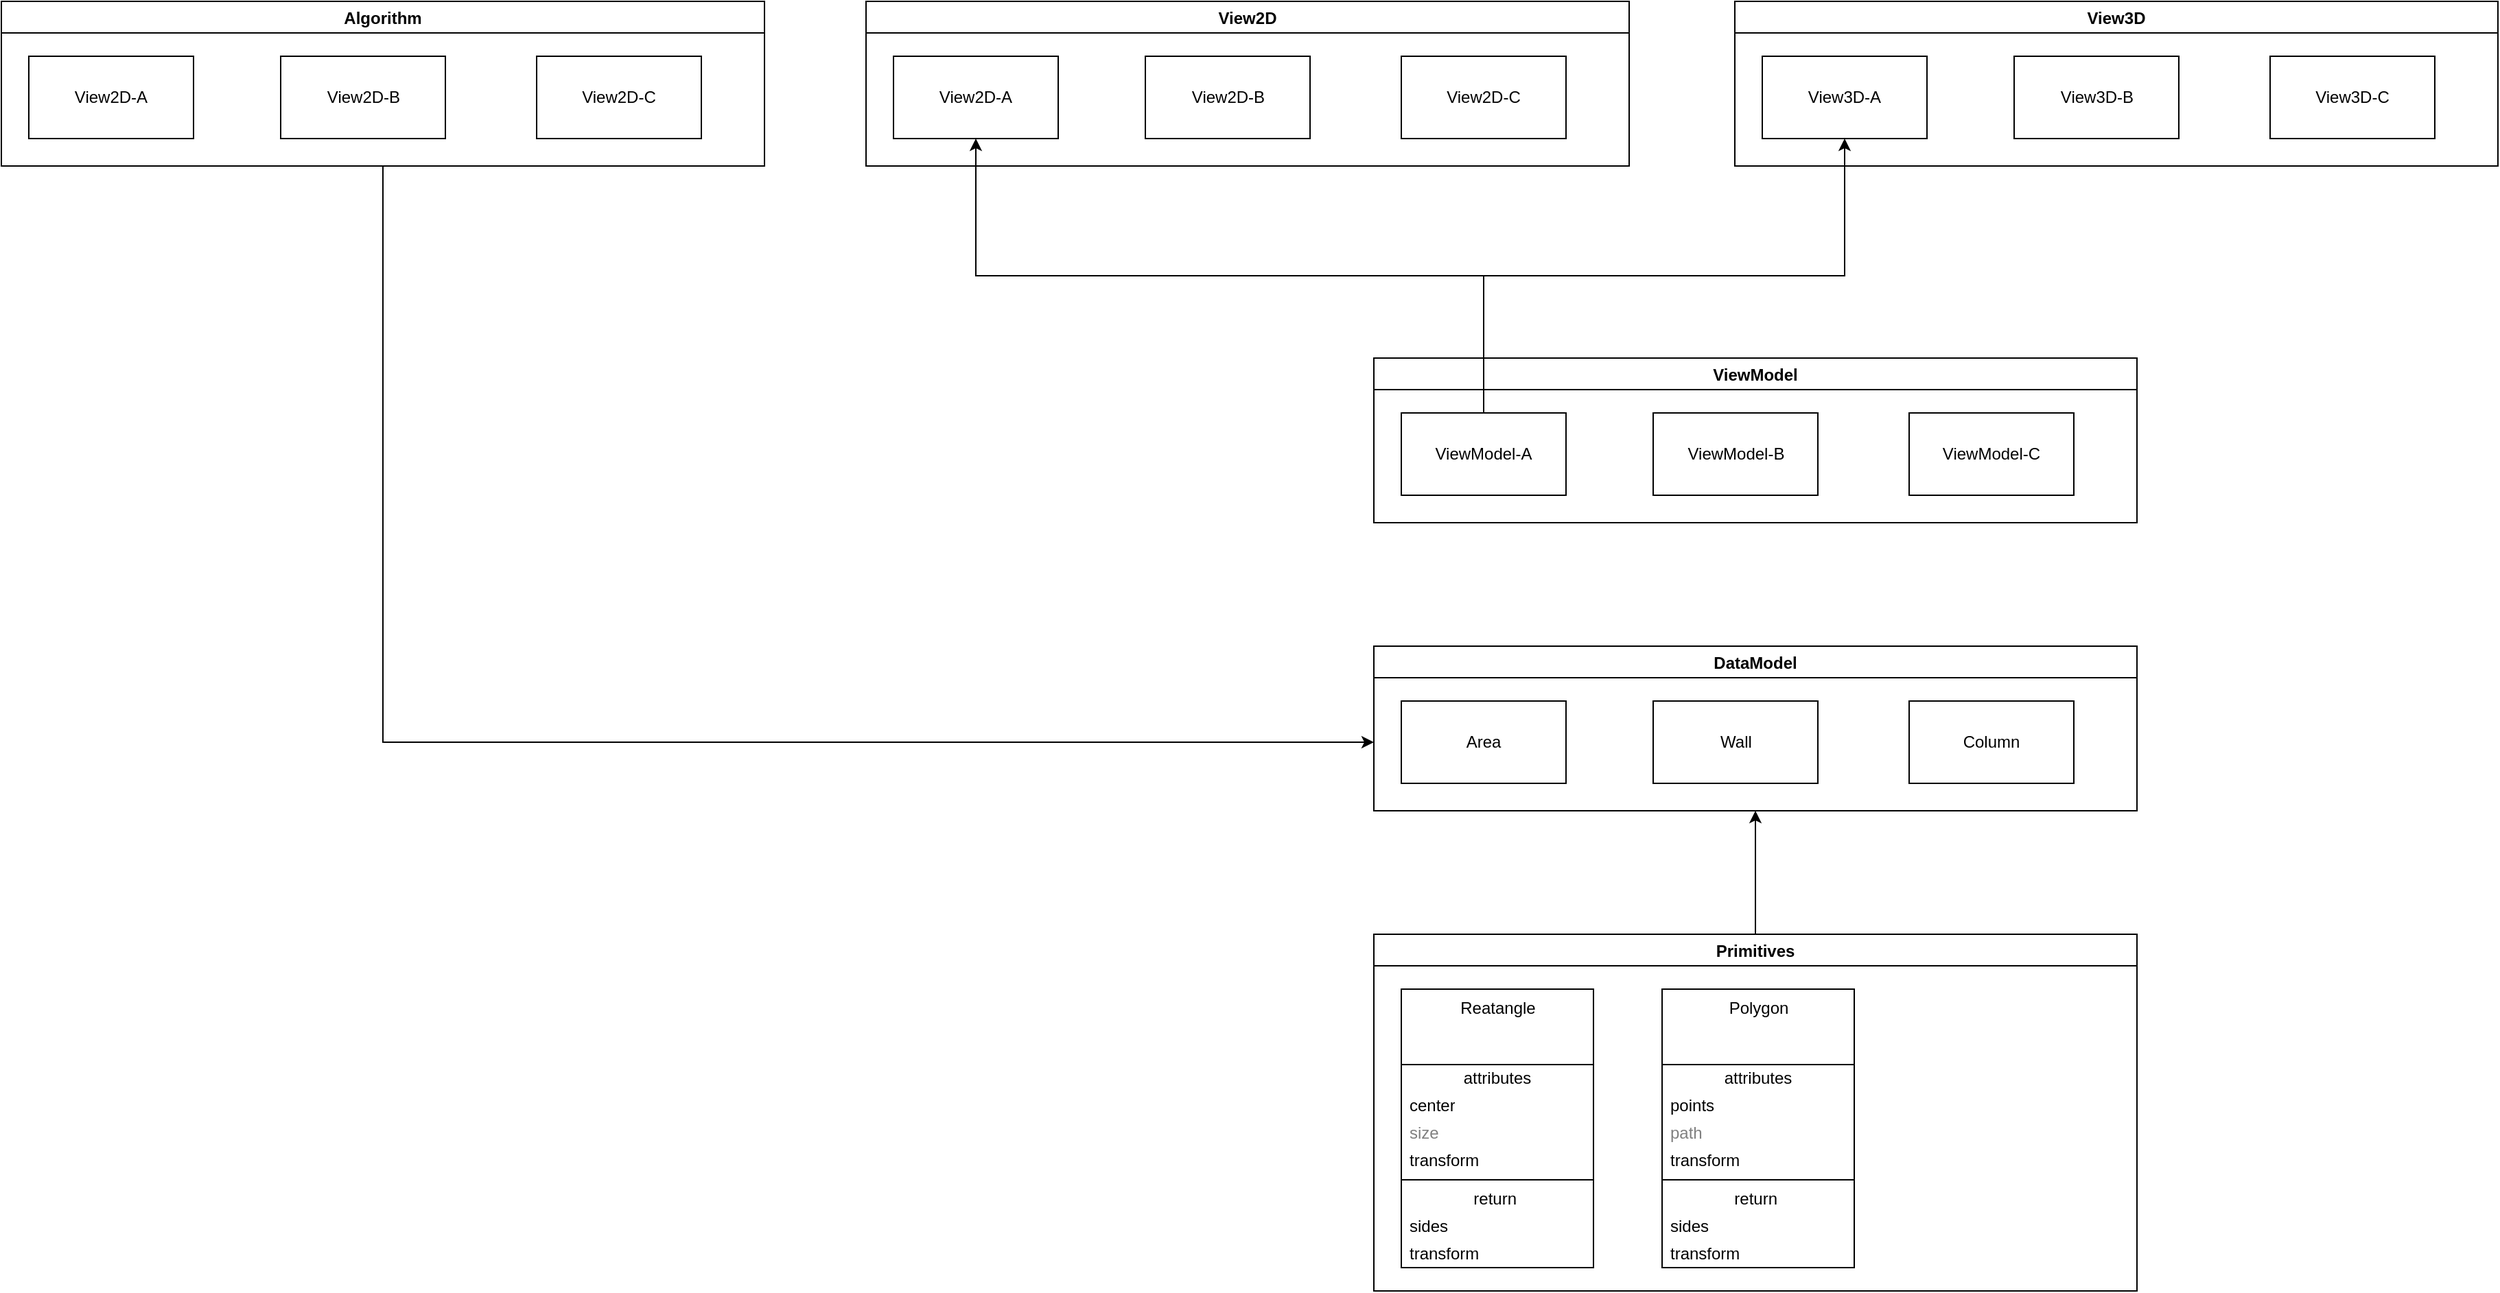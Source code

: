 <mxfile>
    <diagram id="pUJScrrygHE9fJWRVpUu" name="Page-1">
        <mxGraphModel dx="3971" dy="1310" grid="1" gridSize="10" guides="1" tooltips="1" connect="1" arrows="1" fold="1" page="1" pageScale="1" pageWidth="827" pageHeight="1169" math="0" shadow="0">
            <root>
                <mxCell id="0"/>
                <mxCell id="1" parent="0"/>
                <mxCell id="37" style="edgeStyle=orthogonalEdgeStyle;rounded=0;orthogonalLoop=1;jettySize=auto;html=1;entryX=0.5;entryY=1;entryDx=0;entryDy=0;" edge="1" parent="1" source="3" target="7">
                    <mxGeometry relative="1" as="geometry"/>
                </mxCell>
                <mxCell id="3" value="Primitives" style="swimlane;" vertex="1" parent="1">
                    <mxGeometry x="150" y="830" width="556" height="260" as="geometry"/>
                </mxCell>
                <mxCell id="19" value="&lt;span&gt;Reatangle&lt;/span&gt;" style="swimlane;fontStyle=0;align=center;verticalAlign=top;childLayout=stackLayout;horizontal=1;startSize=55;horizontalStack=0;resizeParent=1;resizeParentMax=0;resizeLast=0;collapsible=0;marginBottom=0;html=1;" vertex="1" parent="3">
                    <mxGeometry x="20" y="40" width="140" height="203" as="geometry"/>
                </mxCell>
                <mxCell id="20" value="attributes" style="text;html=1;strokeColor=none;fillColor=none;align=center;verticalAlign=middle;spacingLeft=4;spacingRight=4;overflow=hidden;rotatable=0;points=[[0,0.5],[1,0.5]];portConstraint=eastwest;" vertex="1" parent="19">
                    <mxGeometry y="55" width="140" height="20" as="geometry"/>
                </mxCell>
                <mxCell id="21" value="center" style="text;html=1;strokeColor=none;fillColor=none;align=left;verticalAlign=middle;spacingLeft=4;spacingRight=4;overflow=hidden;rotatable=0;points=[[0,0.5],[1,0.5]];portConstraint=eastwest;" vertex="1" parent="19">
                    <mxGeometry y="75" width="140" height="20" as="geometry"/>
                </mxCell>
                <mxCell id="22" value="size" style="text;html=1;strokeColor=none;fillColor=none;align=left;verticalAlign=middle;spacingLeft=4;spacingRight=4;overflow=hidden;rotatable=0;points=[[0,0.5],[1,0.5]];portConstraint=eastwest;fontColor=#808080;" vertex="1" parent="19">
                    <mxGeometry y="95" width="140" height="20" as="geometry"/>
                </mxCell>
                <mxCell id="23" value="transform" style="text;html=1;strokeColor=none;fillColor=none;align=left;verticalAlign=middle;spacingLeft=4;spacingRight=4;overflow=hidden;rotatable=0;points=[[0,0.5],[1,0.5]];portConstraint=eastwest;" vertex="1" parent="19">
                    <mxGeometry y="115" width="140" height="20" as="geometry"/>
                </mxCell>
                <mxCell id="24" value="" style="line;strokeWidth=1;fillColor=none;align=left;verticalAlign=middle;spacingTop=-1;spacingLeft=3;spacingRight=3;rotatable=0;labelPosition=right;points=[];portConstraint=eastwest;" vertex="1" parent="19">
                    <mxGeometry y="135" width="140" height="8" as="geometry"/>
                </mxCell>
                <mxCell id="25" value="return&amp;nbsp;" style="text;html=1;strokeColor=none;fillColor=none;align=center;verticalAlign=middle;spacingLeft=4;spacingRight=4;overflow=hidden;rotatable=0;points=[[0,0.5],[1,0.5]];portConstraint=eastwest;" vertex="1" parent="19">
                    <mxGeometry y="143" width="140" height="20" as="geometry"/>
                </mxCell>
                <mxCell id="26" value="sides" style="text;html=1;strokeColor=none;fillColor=none;align=left;verticalAlign=middle;spacingLeft=4;spacingRight=4;overflow=hidden;rotatable=0;points=[[0,0.5],[1,0.5]];portConstraint=eastwest;" vertex="1" parent="19">
                    <mxGeometry y="163" width="140" height="20" as="geometry"/>
                </mxCell>
                <mxCell id="27" value="transform" style="text;html=1;strokeColor=none;fillColor=none;align=left;verticalAlign=middle;spacingLeft=4;spacingRight=4;overflow=hidden;rotatable=0;points=[[0,0.5],[1,0.5]];portConstraint=eastwest;" vertex="1" parent="19">
                    <mxGeometry y="183" width="140" height="20" as="geometry"/>
                </mxCell>
                <mxCell id="28" value="&lt;span&gt;Polygon&lt;/span&gt;" style="swimlane;fontStyle=0;align=center;verticalAlign=top;childLayout=stackLayout;horizontal=1;startSize=55;horizontalStack=0;resizeParent=1;resizeParentMax=0;resizeLast=0;collapsible=0;marginBottom=0;html=1;" vertex="1" parent="3">
                    <mxGeometry x="210" y="40" width="140" height="203" as="geometry"/>
                </mxCell>
                <mxCell id="29" value="attributes" style="text;html=1;strokeColor=none;fillColor=none;align=center;verticalAlign=middle;spacingLeft=4;spacingRight=4;overflow=hidden;rotatable=0;points=[[0,0.5],[1,0.5]];portConstraint=eastwest;" vertex="1" parent="28">
                    <mxGeometry y="55" width="140" height="20" as="geometry"/>
                </mxCell>
                <mxCell id="30" value="points" style="text;html=1;strokeColor=none;fillColor=none;align=left;verticalAlign=middle;spacingLeft=4;spacingRight=4;overflow=hidden;rotatable=0;points=[[0,0.5],[1,0.5]];portConstraint=eastwest;" vertex="1" parent="28">
                    <mxGeometry y="75" width="140" height="20" as="geometry"/>
                </mxCell>
                <mxCell id="31" value="path" style="text;html=1;strokeColor=none;fillColor=none;align=left;verticalAlign=middle;spacingLeft=4;spacingRight=4;overflow=hidden;rotatable=0;points=[[0,0.5],[1,0.5]];portConstraint=eastwest;fontColor=#808080;" vertex="1" parent="28">
                    <mxGeometry y="95" width="140" height="20" as="geometry"/>
                </mxCell>
                <mxCell id="32" value="transform" style="text;html=1;strokeColor=none;fillColor=none;align=left;verticalAlign=middle;spacingLeft=4;spacingRight=4;overflow=hidden;rotatable=0;points=[[0,0.5],[1,0.5]];portConstraint=eastwest;" vertex="1" parent="28">
                    <mxGeometry y="115" width="140" height="20" as="geometry"/>
                </mxCell>
                <mxCell id="33" value="" style="line;strokeWidth=1;fillColor=none;align=left;verticalAlign=middle;spacingTop=-1;spacingLeft=3;spacingRight=3;rotatable=0;labelPosition=right;points=[];portConstraint=eastwest;" vertex="1" parent="28">
                    <mxGeometry y="135" width="140" height="8" as="geometry"/>
                </mxCell>
                <mxCell id="34" value="return&amp;nbsp;" style="text;html=1;strokeColor=none;fillColor=none;align=center;verticalAlign=middle;spacingLeft=4;spacingRight=4;overflow=hidden;rotatable=0;points=[[0,0.5],[1,0.5]];portConstraint=eastwest;" vertex="1" parent="28">
                    <mxGeometry y="143" width="140" height="20" as="geometry"/>
                </mxCell>
                <mxCell id="35" value="sides" style="text;html=1;strokeColor=none;fillColor=none;align=left;verticalAlign=middle;spacingLeft=4;spacingRight=4;overflow=hidden;rotatable=0;points=[[0,0.5],[1,0.5]];portConstraint=eastwest;" vertex="1" parent="28">
                    <mxGeometry y="163" width="140" height="20" as="geometry"/>
                </mxCell>
                <mxCell id="36" value="transform" style="text;html=1;strokeColor=none;fillColor=none;align=left;verticalAlign=middle;spacingLeft=4;spacingRight=4;overflow=hidden;rotatable=0;points=[[0,0.5],[1,0.5]];portConstraint=eastwest;" vertex="1" parent="28">
                    <mxGeometry y="183" width="140" height="20" as="geometry"/>
                </mxCell>
                <mxCell id="7" value="DataModel" style="swimlane;" vertex="1" parent="1">
                    <mxGeometry x="150" y="620" width="556" height="120" as="geometry"/>
                </mxCell>
                <mxCell id="8" value="Area" style="rounded=0;whiteSpace=wrap;html=1;" vertex="1" parent="7">
                    <mxGeometry x="20" y="40" width="120" height="60" as="geometry"/>
                </mxCell>
                <mxCell id="9" value="Wall" style="rounded=0;whiteSpace=wrap;html=1;" vertex="1" parent="7">
                    <mxGeometry x="203.5" y="40" width="120" height="60" as="geometry"/>
                </mxCell>
                <mxCell id="10" value="Column" style="rounded=0;whiteSpace=wrap;html=1;" vertex="1" parent="7">
                    <mxGeometry x="390" y="40" width="120" height="60" as="geometry"/>
                </mxCell>
                <mxCell id="38" value="ViewModel" style="swimlane;" vertex="1" parent="1">
                    <mxGeometry x="150" y="410" width="556" height="120" as="geometry"/>
                </mxCell>
                <mxCell id="39" value="ViewModel-A" style="rounded=0;whiteSpace=wrap;html=1;" vertex="1" parent="38">
                    <mxGeometry x="20" y="40" width="120" height="60" as="geometry"/>
                </mxCell>
                <mxCell id="40" value="ViewModel-B" style="rounded=0;whiteSpace=wrap;html=1;" vertex="1" parent="38">
                    <mxGeometry x="203.5" y="40" width="120" height="60" as="geometry"/>
                </mxCell>
                <mxCell id="41" value="ViewModel-C" style="rounded=0;whiteSpace=wrap;html=1;" vertex="1" parent="38">
                    <mxGeometry x="390" y="40" width="120" height="60" as="geometry"/>
                </mxCell>
                <mxCell id="42" value="View2D" style="swimlane;" vertex="1" parent="1">
                    <mxGeometry x="-220" y="150" width="556" height="120" as="geometry"/>
                </mxCell>
                <mxCell id="43" value="View2D-A" style="rounded=0;whiteSpace=wrap;html=1;" vertex="1" parent="42">
                    <mxGeometry x="20" y="40" width="120" height="60" as="geometry"/>
                </mxCell>
                <mxCell id="44" value="View2D-B" style="rounded=0;whiteSpace=wrap;html=1;" vertex="1" parent="42">
                    <mxGeometry x="203.5" y="40" width="120" height="60" as="geometry"/>
                </mxCell>
                <mxCell id="45" value="View2D-C" style="rounded=0;whiteSpace=wrap;html=1;" vertex="1" parent="42">
                    <mxGeometry x="390" y="40" width="120" height="60" as="geometry"/>
                </mxCell>
                <mxCell id="46" value="View3D" style="swimlane;" vertex="1" parent="1">
                    <mxGeometry x="413" y="150" width="556" height="120" as="geometry"/>
                </mxCell>
                <mxCell id="47" value="View3D-A" style="rounded=0;whiteSpace=wrap;html=1;" vertex="1" parent="46">
                    <mxGeometry x="20" y="40" width="120" height="60" as="geometry"/>
                </mxCell>
                <mxCell id="48" value="View3D-B" style="rounded=0;whiteSpace=wrap;html=1;" vertex="1" parent="46">
                    <mxGeometry x="203.5" y="40" width="120" height="60" as="geometry"/>
                </mxCell>
                <mxCell id="49" value="View3D-C" style="rounded=0;whiteSpace=wrap;html=1;" vertex="1" parent="46">
                    <mxGeometry x="390" y="40" width="120" height="60" as="geometry"/>
                </mxCell>
                <mxCell id="50" style="edgeStyle=orthogonalEdgeStyle;rounded=0;orthogonalLoop=1;jettySize=auto;html=1;entryX=0.5;entryY=1;entryDx=0;entryDy=0;" edge="1" parent="1" source="39" target="43">
                    <mxGeometry relative="1" as="geometry">
                        <Array as="points">
                            <mxPoint x="230" y="350"/>
                            <mxPoint x="-140" y="350"/>
                        </Array>
                    </mxGeometry>
                </mxCell>
                <mxCell id="51" style="edgeStyle=orthogonalEdgeStyle;rounded=0;orthogonalLoop=1;jettySize=auto;html=1;entryX=0.5;entryY=1;entryDx=0;entryDy=0;" edge="1" parent="1" source="39" target="47">
                    <mxGeometry relative="1" as="geometry">
                        <Array as="points">
                            <mxPoint x="230" y="350"/>
                            <mxPoint x="493" y="350"/>
                        </Array>
                    </mxGeometry>
                </mxCell>
                <mxCell id="56" style="edgeStyle=orthogonalEdgeStyle;rounded=0;orthogonalLoop=1;jettySize=auto;html=1;" edge="1" parent="1" source="52">
                    <mxGeometry relative="1" as="geometry">
                        <mxPoint x="150.0" y="690" as="targetPoint"/>
                        <Array as="points">
                            <mxPoint x="-572" y="690"/>
                        </Array>
                    </mxGeometry>
                </mxCell>
                <mxCell id="52" value="Algorithm" style="swimlane;" vertex="1" parent="1">
                    <mxGeometry x="-850" y="150" width="556" height="120" as="geometry"/>
                </mxCell>
                <mxCell id="53" value="View2D-A" style="rounded=0;whiteSpace=wrap;html=1;" vertex="1" parent="52">
                    <mxGeometry x="20" y="40" width="120" height="60" as="geometry"/>
                </mxCell>
                <mxCell id="54" value="View2D-B" style="rounded=0;whiteSpace=wrap;html=1;" vertex="1" parent="52">
                    <mxGeometry x="203.5" y="40" width="120" height="60" as="geometry"/>
                </mxCell>
                <mxCell id="55" value="View2D-C" style="rounded=0;whiteSpace=wrap;html=1;" vertex="1" parent="52">
                    <mxGeometry x="390" y="40" width="120" height="60" as="geometry"/>
                </mxCell>
            </root>
        </mxGraphModel>
    </diagram>
</mxfile>